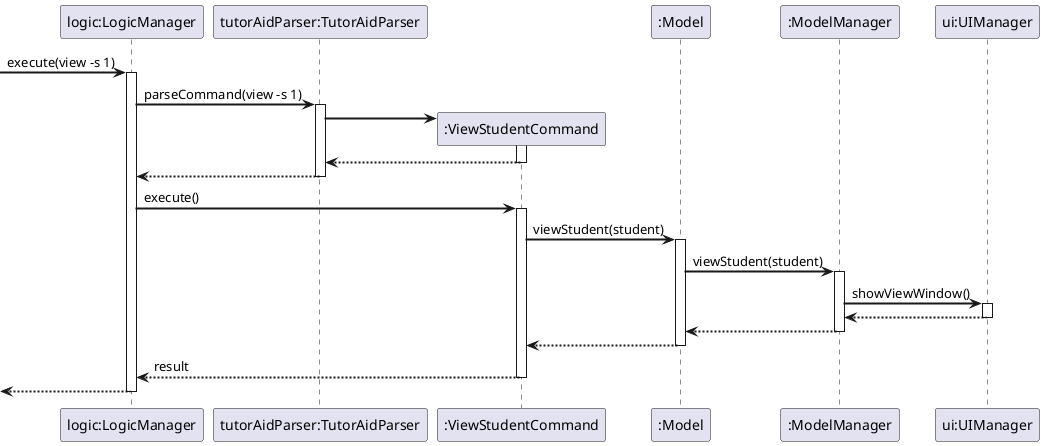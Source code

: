 @startuml
skinparam sequenceArrowThickness 2
skinparam maxmessagesize 500

participant "logic:LogicManager" as A
participant "tutorAidParser:TutorAidParser" as B
participant ":ViewStudentCommand" as C
participant ":Model" as D
participant ":ModelManager" as E
participant "ui:UIManager" as F

[-> A: execute(view -s 1)
activate A

A -> B: parseCommand(view -s 1)
activate B

create C
B -> C:
activate C

B <-- C:
deactivate C

A <-- B:
deactivate B

A -> C: execute()
activate C

C -> D: viewStudent(student)
activate D

D -> E: viewStudent(student)
activate E

E -> F: showViewWindow()
activate F

E <-- F:
deactivate F

D <-- E:
deactivate E

C <-- D:
deactivate D

A <-- C: result
deactivate C

[<-- A:
deactivate A
@enduml
